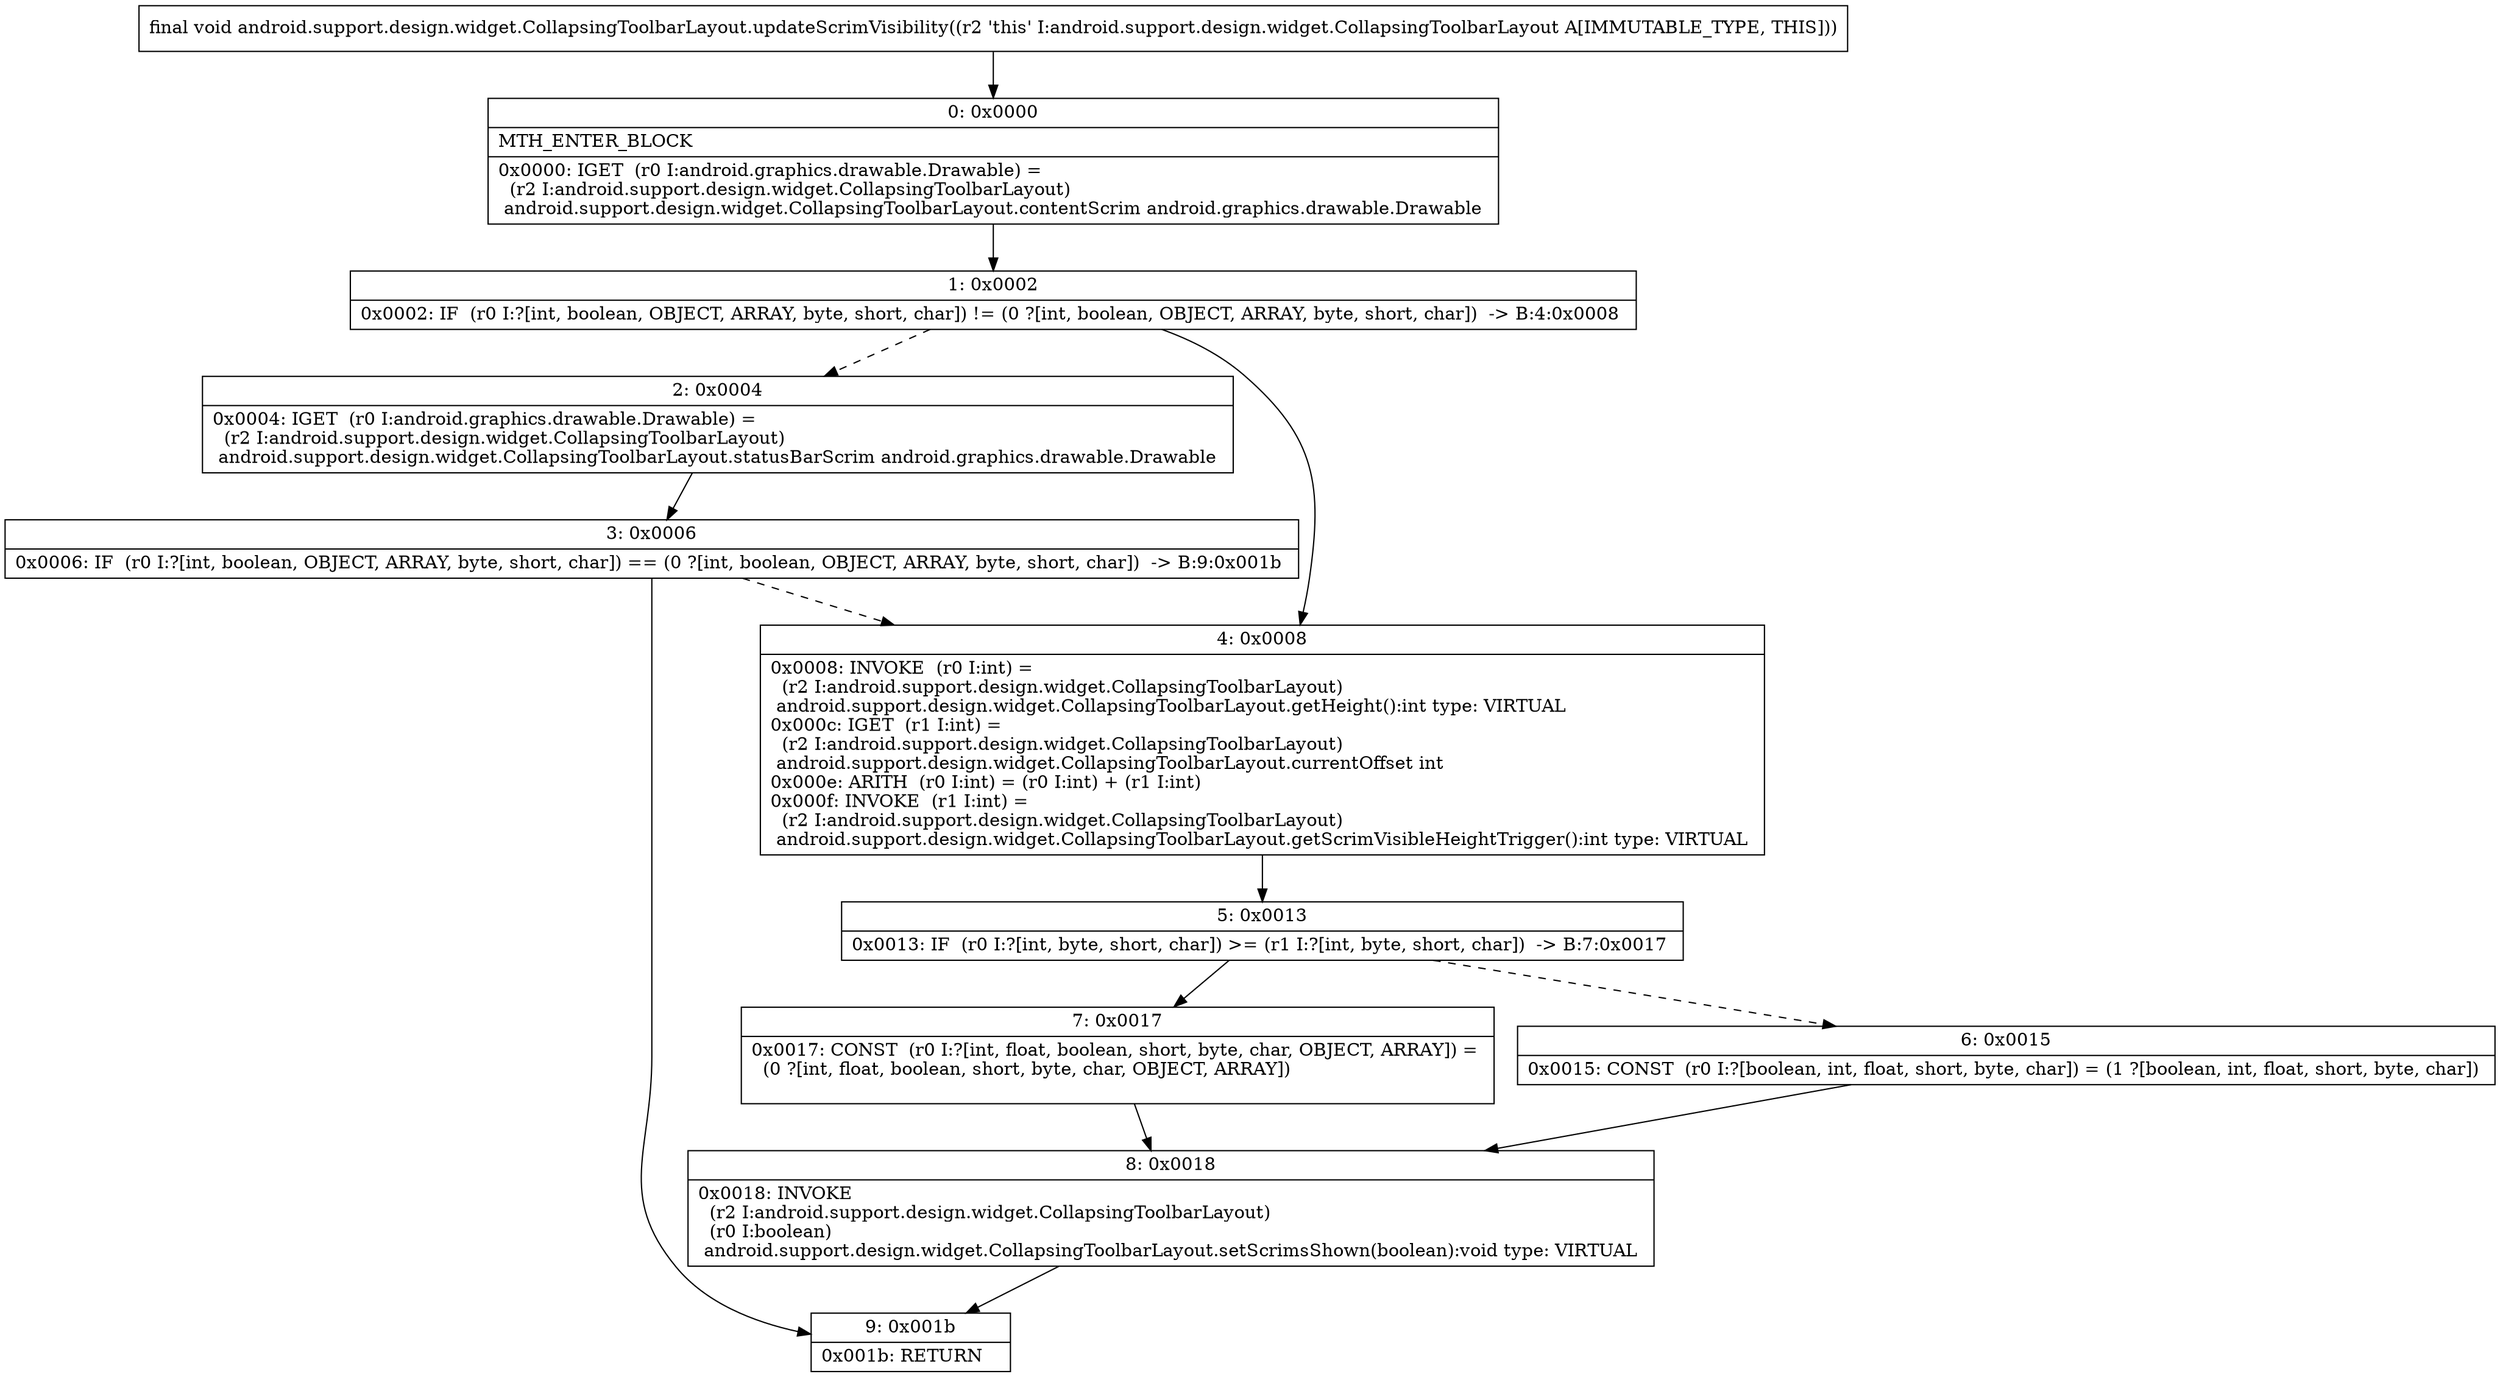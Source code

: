 digraph "CFG forandroid.support.design.widget.CollapsingToolbarLayout.updateScrimVisibility()V" {
Node_0 [shape=record,label="{0\:\ 0x0000|MTH_ENTER_BLOCK\l|0x0000: IGET  (r0 I:android.graphics.drawable.Drawable) = \l  (r2 I:android.support.design.widget.CollapsingToolbarLayout)\l android.support.design.widget.CollapsingToolbarLayout.contentScrim android.graphics.drawable.Drawable \l}"];
Node_1 [shape=record,label="{1\:\ 0x0002|0x0002: IF  (r0 I:?[int, boolean, OBJECT, ARRAY, byte, short, char]) != (0 ?[int, boolean, OBJECT, ARRAY, byte, short, char])  \-\> B:4:0x0008 \l}"];
Node_2 [shape=record,label="{2\:\ 0x0004|0x0004: IGET  (r0 I:android.graphics.drawable.Drawable) = \l  (r2 I:android.support.design.widget.CollapsingToolbarLayout)\l android.support.design.widget.CollapsingToolbarLayout.statusBarScrim android.graphics.drawable.Drawable \l}"];
Node_3 [shape=record,label="{3\:\ 0x0006|0x0006: IF  (r0 I:?[int, boolean, OBJECT, ARRAY, byte, short, char]) == (0 ?[int, boolean, OBJECT, ARRAY, byte, short, char])  \-\> B:9:0x001b \l}"];
Node_4 [shape=record,label="{4\:\ 0x0008|0x0008: INVOKE  (r0 I:int) = \l  (r2 I:android.support.design.widget.CollapsingToolbarLayout)\l android.support.design.widget.CollapsingToolbarLayout.getHeight():int type: VIRTUAL \l0x000c: IGET  (r1 I:int) = \l  (r2 I:android.support.design.widget.CollapsingToolbarLayout)\l android.support.design.widget.CollapsingToolbarLayout.currentOffset int \l0x000e: ARITH  (r0 I:int) = (r0 I:int) + (r1 I:int) \l0x000f: INVOKE  (r1 I:int) = \l  (r2 I:android.support.design.widget.CollapsingToolbarLayout)\l android.support.design.widget.CollapsingToolbarLayout.getScrimVisibleHeightTrigger():int type: VIRTUAL \l}"];
Node_5 [shape=record,label="{5\:\ 0x0013|0x0013: IF  (r0 I:?[int, byte, short, char]) \>= (r1 I:?[int, byte, short, char])  \-\> B:7:0x0017 \l}"];
Node_6 [shape=record,label="{6\:\ 0x0015|0x0015: CONST  (r0 I:?[boolean, int, float, short, byte, char]) = (1 ?[boolean, int, float, short, byte, char]) \l}"];
Node_7 [shape=record,label="{7\:\ 0x0017|0x0017: CONST  (r0 I:?[int, float, boolean, short, byte, char, OBJECT, ARRAY]) = \l  (0 ?[int, float, boolean, short, byte, char, OBJECT, ARRAY])\l \l}"];
Node_8 [shape=record,label="{8\:\ 0x0018|0x0018: INVOKE  \l  (r2 I:android.support.design.widget.CollapsingToolbarLayout)\l  (r0 I:boolean)\l android.support.design.widget.CollapsingToolbarLayout.setScrimsShown(boolean):void type: VIRTUAL \l}"];
Node_9 [shape=record,label="{9\:\ 0x001b|0x001b: RETURN   \l}"];
MethodNode[shape=record,label="{final void android.support.design.widget.CollapsingToolbarLayout.updateScrimVisibility((r2 'this' I:android.support.design.widget.CollapsingToolbarLayout A[IMMUTABLE_TYPE, THIS])) }"];
MethodNode -> Node_0;
Node_0 -> Node_1;
Node_1 -> Node_2[style=dashed];
Node_1 -> Node_4;
Node_2 -> Node_3;
Node_3 -> Node_4[style=dashed];
Node_3 -> Node_9;
Node_4 -> Node_5;
Node_5 -> Node_6[style=dashed];
Node_5 -> Node_7;
Node_6 -> Node_8;
Node_7 -> Node_8;
Node_8 -> Node_9;
}

